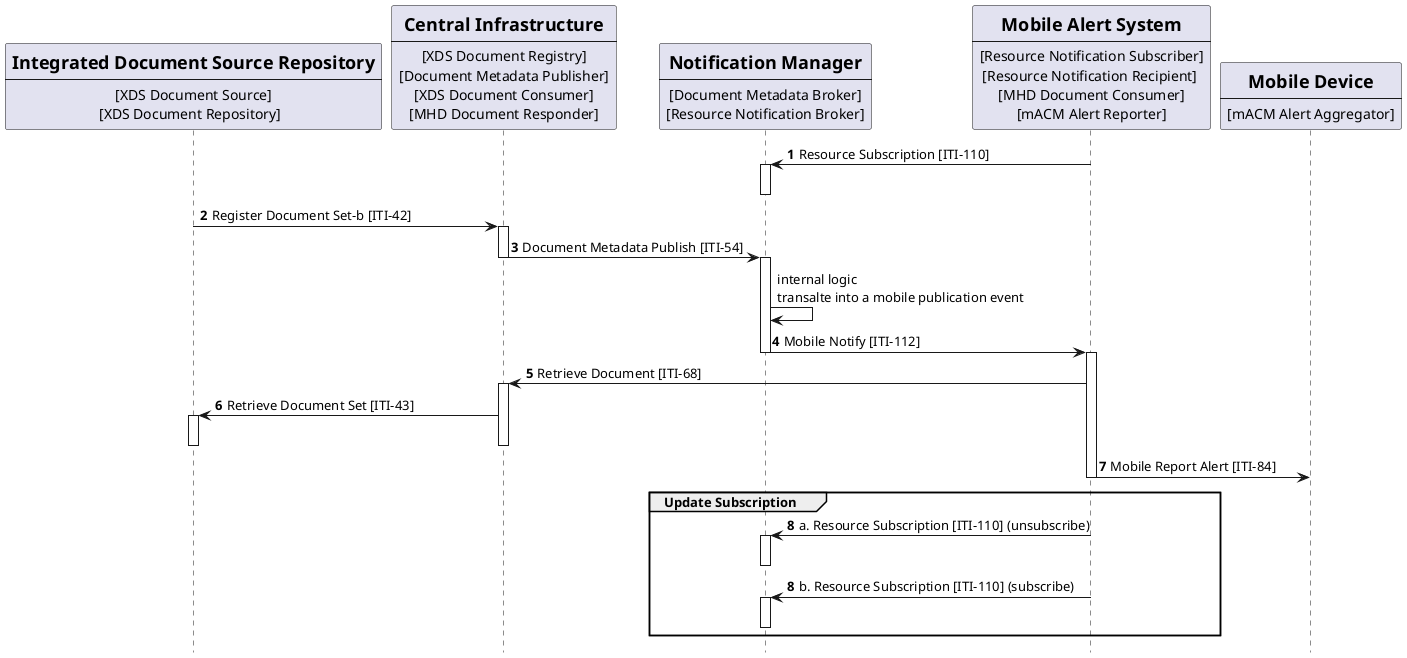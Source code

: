 @startuml
skinparam svgDimensionStyle false
hide footbox
/'title "Subscription with DSUBm on DSUB infrastructure from Mobile Device" '/


participant Repository [
    =Integrated Document Source Repository
    ----
    [XDS Document Source]
    [XDS Document Repository]  
] 

participant Central [
    =Central Infrastructure
    ----
    [XDS Document Registry]
    [Document Metadata Publisher]
    [XDS Document Consumer]
    [MHD Document Responder]
] 

participant Broker [
    =Notification Manager
    ----
    [Document Metadata Broker]
    [Resource Notification Broker]
] 


participant MobDevice [
    =Mobile Alert System 
    ----
    [Resource Notification Subscriber]
    [Resource Notification Recipient] 
    [MHD Document Consumer]
    [mACM Alert Reporter]
] 

participant Device [
    =Mobile Device
    ----
    [mACM Alert Aggregator]
] 

autonumber "<b>"
MobDevice -> Broker: Resource Subscription [ITI-110]
activate Broker
deactivate Broker
Repository -> Central: Register Document Set-b [ITI-42]
activate Central
Central -> Broker:  Document Metadata Publish [ITI-54]
deactivate Central
activate Broker
autonumber stop 
Broker -> Broker: internal logic\ntransalte into a mobile publication event
autonumber 4 "<b>"
Broker  -> MobDevice: Mobile Notify [ITI-112]
deactivate Broker

activate MobDevice
MobDevice -> Central: Retrieve Document [ITI-68]
activate Central
Central -> Repository: Retrieve Document Set [ITI-43]
activate Repository
deactivate Repository
deactivate Central
MobDevice -> Device: Mobile Report Alert [ITI-84]
deactivate MobDevice

group Update Subscription
  autonumber stop
  autonumber 8 "<b>"
  MobDevice -> Broker: a. Resource Subscription [ITI-110] (unsubscribe)
  activate Broker
  deactivate Broker
  autonumber 8 "<b>"
  MobDevice -> Broker: b. Resource Subscription [ITI-110] (subscribe)
  activate Broker
  deactivate Broker
end  

@enduml
